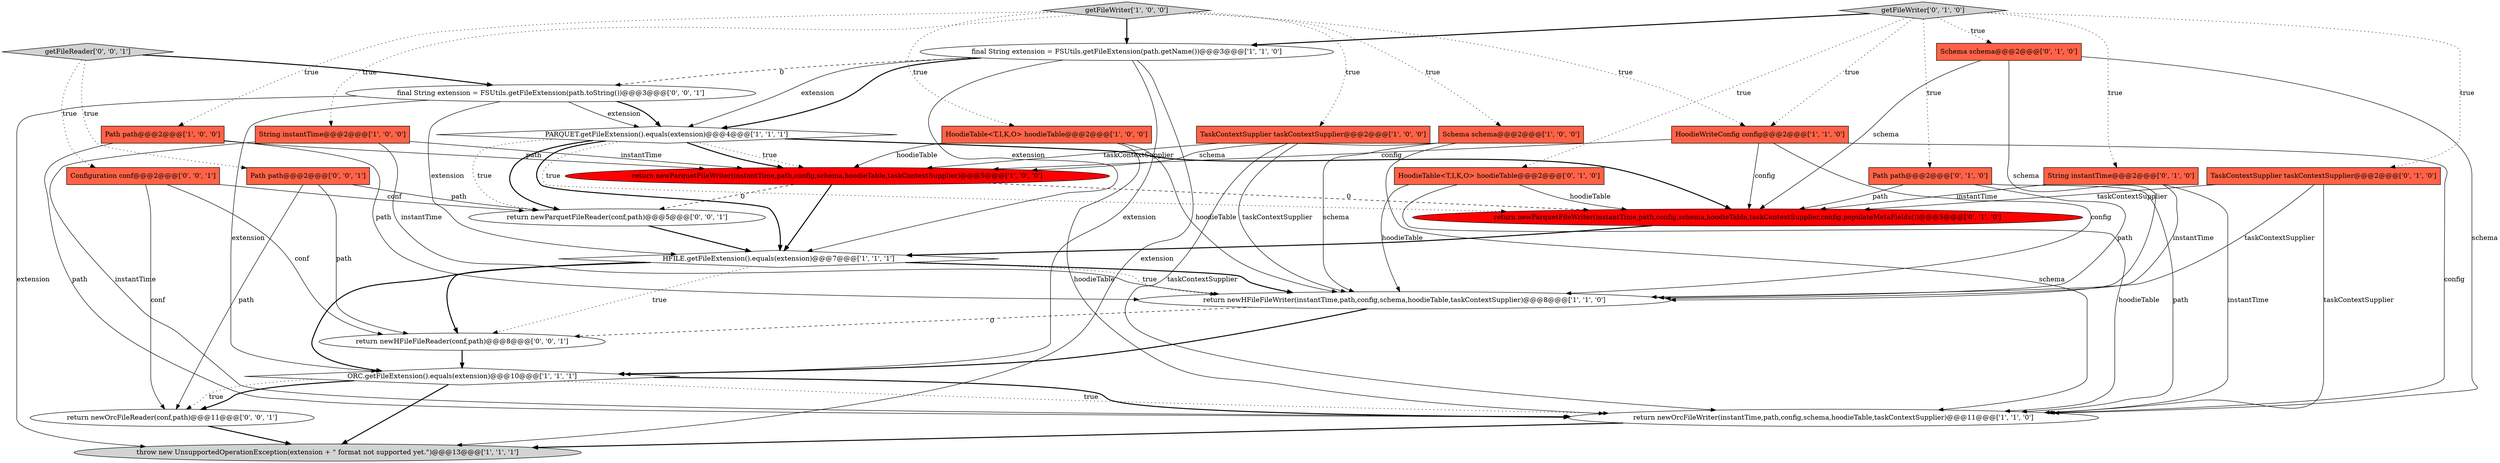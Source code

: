 digraph {
19 [style = filled, label = "Schema schema@@@2@@@['0', '1', '0']", fillcolor = tomato, shape = box image = "AAA0AAABBB2BBB"];
0 [style = filled, label = "String instantTime@@@2@@@['1', '0', '0']", fillcolor = tomato, shape = box image = "AAA0AAABBB1BBB"];
4 [style = filled, label = "return newParquetFileWriter(instantTime,path,config,schema,hoodieTable,taskContextSupplier)@@@5@@@['1', '0', '0']", fillcolor = red, shape = ellipse image = "AAA1AAABBB1BBB"];
10 [style = filled, label = "HFILE.getFileExtension().equals(extension)@@@7@@@['1', '1', '1']", fillcolor = white, shape = diamond image = "AAA0AAABBB1BBB"];
17 [style = filled, label = "String instantTime@@@2@@@['0', '1', '0']", fillcolor = tomato, shape = box image = "AAA0AAABBB2BBB"];
28 [style = filled, label = "return newOrcFileReader(conf,path)@@@11@@@['0', '0', '1']", fillcolor = white, shape = ellipse image = "AAA0AAABBB3BBB"];
6 [style = filled, label = "TaskContextSupplier taskContextSupplier@@@2@@@['1', '0', '0']", fillcolor = tomato, shape = box image = "AAA0AAABBB1BBB"];
1 [style = filled, label = "throw new UnsupportedOperationException(extension + \" format not supported yet.\")@@@13@@@['1', '1', '1']", fillcolor = lightgray, shape = ellipse image = "AAA0AAABBB1BBB"];
8 [style = filled, label = "PARQUET.getFileExtension().equals(extension)@@@4@@@['1', '1', '1']", fillcolor = white, shape = diamond image = "AAA0AAABBB1BBB"];
3 [style = filled, label = "return newHFileFileWriter(instantTime,path,config,schema,hoodieTable,taskContextSupplier)@@@8@@@['1', '1', '0']", fillcolor = white, shape = ellipse image = "AAA0AAABBB1BBB"];
23 [style = filled, label = "getFileReader['0', '0', '1']", fillcolor = lightgray, shape = diamond image = "AAA0AAABBB3BBB"];
22 [style = filled, label = "return newHFileFileReader(conf,path)@@@8@@@['0', '0', '1']", fillcolor = white, shape = ellipse image = "AAA0AAABBB3BBB"];
15 [style = filled, label = "return newParquetFileWriter(instantTime,path,config,schema,hoodieTable,taskContextSupplier,config.populateMetaFields())@@@5@@@['0', '1', '0']", fillcolor = red, shape = ellipse image = "AAA1AAABBB2BBB"];
20 [style = filled, label = "TaskContextSupplier taskContextSupplier@@@2@@@['0', '1', '0']", fillcolor = tomato, shape = box image = "AAA0AAABBB2BBB"];
25 [style = filled, label = "return newParquetFileReader(conf,path)@@@5@@@['0', '0', '1']", fillcolor = white, shape = ellipse image = "AAA0AAABBB3BBB"];
5 [style = filled, label = "ORC.getFileExtension().equals(extension)@@@10@@@['1', '1', '1']", fillcolor = white, shape = diamond image = "AAA0AAABBB1BBB"];
13 [style = filled, label = "HoodieWriteConfig config@@@2@@@['1', '1', '0']", fillcolor = tomato, shape = box image = "AAA0AAABBB1BBB"];
18 [style = filled, label = "HoodieTable<T,I,K,O> hoodieTable@@@2@@@['0', '1', '0']", fillcolor = tomato, shape = box image = "AAA0AAABBB2BBB"];
11 [style = filled, label = "Path path@@@2@@@['1', '0', '0']", fillcolor = tomato, shape = box image = "AAA0AAABBB1BBB"];
2 [style = filled, label = "Schema schema@@@2@@@['1', '0', '0']", fillcolor = tomato, shape = box image = "AAA0AAABBB1BBB"];
27 [style = filled, label = "Path path@@@2@@@['0', '0', '1']", fillcolor = tomato, shape = box image = "AAA0AAABBB3BBB"];
16 [style = filled, label = "getFileWriter['0', '1', '0']", fillcolor = lightgray, shape = diamond image = "AAA0AAABBB2BBB"];
24 [style = filled, label = "final String extension = FSUtils.getFileExtension(path.toString())@@@3@@@['0', '0', '1']", fillcolor = white, shape = ellipse image = "AAA0AAABBB3BBB"];
9 [style = filled, label = "HoodieTable<T,I,K,O> hoodieTable@@@2@@@['1', '0', '0']", fillcolor = tomato, shape = box image = "AAA0AAABBB1BBB"];
7 [style = filled, label = "return newOrcFileWriter(instantTime,path,config,schema,hoodieTable,taskContextSupplier)@@@11@@@['1', '1', '0']", fillcolor = white, shape = ellipse image = "AAA0AAABBB1BBB"];
21 [style = filled, label = "Path path@@@2@@@['0', '1', '0']", fillcolor = tomato, shape = box image = "AAA0AAABBB2BBB"];
26 [style = filled, label = "Configuration conf@@@2@@@['0', '0', '1']", fillcolor = tomato, shape = box image = "AAA0AAABBB3BBB"];
12 [style = filled, label = "final String extension = FSUtils.getFileExtension(path.getName())@@@3@@@['1', '1', '0']", fillcolor = white, shape = ellipse image = "AAA0AAABBB1BBB"];
14 [style = filled, label = "getFileWriter['1', '0', '0']", fillcolor = lightgray, shape = diamond image = "AAA0AAABBB1BBB"];
8->10 [style = bold, label=""];
15->10 [style = bold, label=""];
16->13 [style = dotted, label="true"];
14->0 [style = dotted, label="true"];
19->7 [style = solid, label="schema"];
16->17 [style = dotted, label="true"];
10->3 [style = dotted, label="true"];
20->15 [style = solid, label="taskContextSupplier"];
27->25 [style = solid, label="path"];
16->20 [style = dotted, label="true"];
11->7 [style = solid, label="path"];
5->28 [style = bold, label=""];
8->4 [style = dotted, label="true"];
9->4 [style = solid, label="hoodieTable"];
4->25 [style = dashed, label="0"];
3->5 [style = bold, label=""];
26->28 [style = solid, label="conf"];
12->8 [style = solid, label="extension"];
12->24 [style = dashed, label="0"];
20->3 [style = solid, label="taskContextSupplier"];
14->11 [style = dotted, label="true"];
25->10 [style = bold, label=""];
13->7 [style = solid, label="config"];
2->7 [style = solid, label="schema"];
8->4 [style = bold, label=""];
27->28 [style = solid, label="path"];
13->4 [style = solid, label="config"];
12->1 [style = solid, label="extension"];
14->2 [style = dotted, label="true"];
26->22 [style = solid, label="conf"];
18->3 [style = solid, label="hoodieTable"];
27->22 [style = solid, label="path"];
7->1 [style = bold, label=""];
13->3 [style = solid, label="config"];
21->7 [style = solid, label="path"];
0->3 [style = solid, label="instantTime"];
3->22 [style = dashed, label="0"];
6->3 [style = solid, label="taskContextSupplier"];
24->8 [style = solid, label="extension"];
22->5 [style = bold, label=""];
17->3 [style = solid, label="instantTime"];
5->1 [style = bold, label=""];
24->10 [style = solid, label="extension"];
5->7 [style = dotted, label="true"];
19->15 [style = solid, label="schema"];
23->27 [style = dotted, label="true"];
5->7 [style = bold, label=""];
16->21 [style = dotted, label="true"];
24->8 [style = bold, label=""];
16->18 [style = dotted, label="true"];
4->10 [style = bold, label=""];
8->25 [style = dotted, label="true"];
13->15 [style = solid, label="config"];
9->3 [style = solid, label="hoodieTable"];
8->15 [style = bold, label=""];
17->7 [style = solid, label="instantTime"];
8->15 [style = dotted, label="true"];
11->4 [style = solid, label="path"];
24->1 [style = solid, label="extension"];
18->15 [style = solid, label="hoodieTable"];
20->7 [style = solid, label="taskContextSupplier"];
17->15 [style = solid, label="instantTime"];
10->5 [style = bold, label=""];
21->3 [style = solid, label="path"];
6->4 [style = solid, label="taskContextSupplier"];
9->7 [style = solid, label="hoodieTable"];
12->8 [style = bold, label=""];
6->7 [style = solid, label="taskContextSupplier"];
5->28 [style = dotted, label="true"];
18->7 [style = solid, label="hoodieTable"];
0->4 [style = solid, label="instantTime"];
12->5 [style = solid, label="extension"];
14->6 [style = dotted, label="true"];
2->4 [style = solid, label="schema"];
10->22 [style = bold, label=""];
16->19 [style = dotted, label="true"];
19->3 [style = solid, label="schema"];
10->3 [style = bold, label=""];
28->1 [style = bold, label=""];
14->13 [style = dotted, label="true"];
12->10 [style = solid, label="extension"];
23->24 [style = bold, label=""];
23->26 [style = dotted, label="true"];
0->7 [style = solid, label="instantTime"];
2->3 [style = solid, label="schema"];
24->5 [style = solid, label="extension"];
4->15 [style = dashed, label="0"];
14->12 [style = bold, label=""];
11->3 [style = solid, label="path"];
10->22 [style = dotted, label="true"];
14->9 [style = dotted, label="true"];
21->15 [style = solid, label="path"];
16->12 [style = bold, label=""];
8->25 [style = bold, label=""];
26->25 [style = solid, label="conf"];
}
